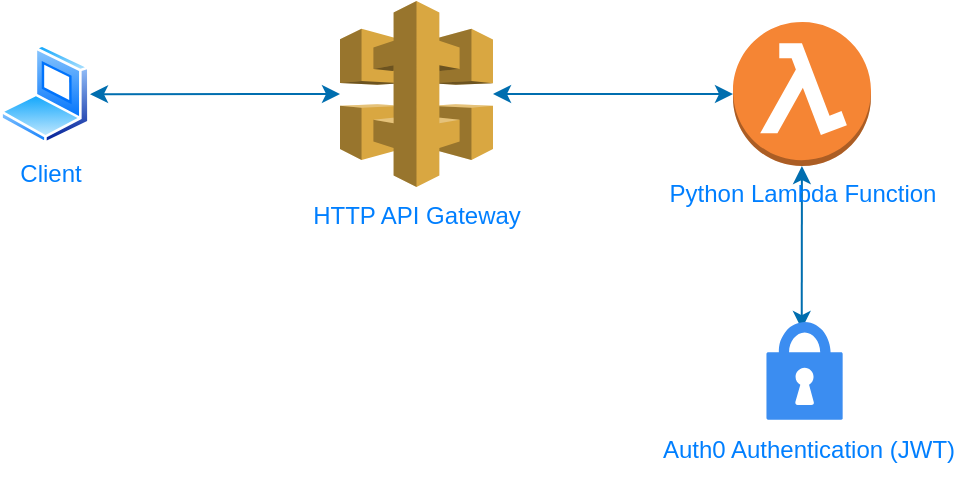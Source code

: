 <mxfile>
    <diagram id="WNoq0dHfmXVEauNP1P6d" name="Page-1">
        <mxGraphModel dx="1666" dy="434" grid="1" gridSize="10" guides="1" tooltips="1" connect="1" arrows="1" fold="1" page="1" pageScale="1" pageWidth="827" pageHeight="1169" math="0" shadow="0">
            <root>
                <mxCell id="0"/>
                <mxCell id="1" parent="0"/>
                <mxCell id="11" style="edgeStyle=none;html=1;entryX=0.463;entryY=0.072;entryDx=0;entryDy=0;entryPerimeter=0;startArrow=classic;startFill=1;fillColor=#1ba1e2;strokeColor=#006EAF;" edge="1" parent="1" source="3" target="2">
                    <mxGeometry relative="1" as="geometry"/>
                </mxCell>
                <mxCell id="3" value="&lt;font color=&quot;#007fff&quot;&gt;Python Lambda Function&lt;/font&gt;" style="outlineConnect=0;dashed=0;verticalLabelPosition=bottom;verticalAlign=top;align=center;html=1;shape=mxgraph.aws3.lambda_function;fillColor=#F58534;gradientColor=none;" vertex="1" parent="1">
                    <mxGeometry x="426.5" y="100" width="69" height="72" as="geometry"/>
                </mxCell>
                <mxCell id="9" style="edgeStyle=none;html=1;startArrow=classic;startFill=1;fillColor=#1ba1e2;strokeColor=#006EAF;" edge="1" parent="1" source="4" target="3">
                    <mxGeometry relative="1" as="geometry"/>
                </mxCell>
                <mxCell id="4" value="&lt;font color=&quot;#007fff&quot;&gt;HTTP API Gateway&lt;/font&gt;" style="outlineConnect=0;dashed=0;verticalLabelPosition=bottom;verticalAlign=top;align=center;html=1;shape=mxgraph.aws3.api_gateway;fillColor=#D9A741;gradientColor=none;" vertex="1" parent="1">
                    <mxGeometry x="230" y="89.5" width="76.5" height="93" as="geometry"/>
                </mxCell>
                <mxCell id="8" style="edgeStyle=none;html=1;startArrow=classic;startFill=1;fillColor=#1ba1e2;strokeColor=#006EAF;" edge="1" parent="1" source="7" target="4">
                    <mxGeometry relative="1" as="geometry"/>
                </mxCell>
                <mxCell id="7" value="" style="aspect=fixed;perimeter=ellipsePerimeter;html=1;align=center;shadow=0;dashed=0;spacingTop=3;image;image=img/lib/active_directory/laptop_client.svg;" vertex="1" parent="1">
                    <mxGeometry x="60" y="111" width="45" height="50" as="geometry"/>
                </mxCell>
                <mxCell id="13" value="" style="group" vertex="1" connectable="0" parent="1">
                    <mxGeometry x="414" y="250" width="100" height="70" as="geometry"/>
                </mxCell>
                <mxCell id="6" value="" style="group;fontStyle=4" vertex="1" connectable="0" parent="13">
                    <mxGeometry x="13.846" width="76.923" height="63.488" as="geometry"/>
                </mxCell>
                <mxCell id="2" value="" style="sketch=0;html=1;aspect=fixed;strokeColor=none;shadow=0;align=center;verticalAlign=top;fillColor=#3B8DF1;shape=mxgraph.gcp2.lock" vertex="1" parent="6">
                    <mxGeometry x="15.385" width="38.093" height="48.837" as="geometry"/>
                </mxCell>
                <mxCell id="5" value="&lt;font color=&quot;#007fff&quot;&gt;Auth0 Authentication (JWT)&lt;/font&gt;" style="text;html=1;align=center;verticalAlign=middle;resizable=0;points=[];autosize=1;strokeColor=none;fillColor=none;" vertex="1" parent="1">
                    <mxGeometry x="379" y="298.837" width="170" height="30" as="geometry"/>
                </mxCell>
                <mxCell id="14" value="Client" style="text;html=1;align=center;verticalAlign=middle;resizable=0;points=[];autosize=1;strokeColor=none;fillColor=none;fontColor=#007FFF;" vertex="1" parent="1">
                    <mxGeometry x="60" y="161" width="50" height="30" as="geometry"/>
                </mxCell>
            </root>
        </mxGraphModel>
    </diagram>
</mxfile>